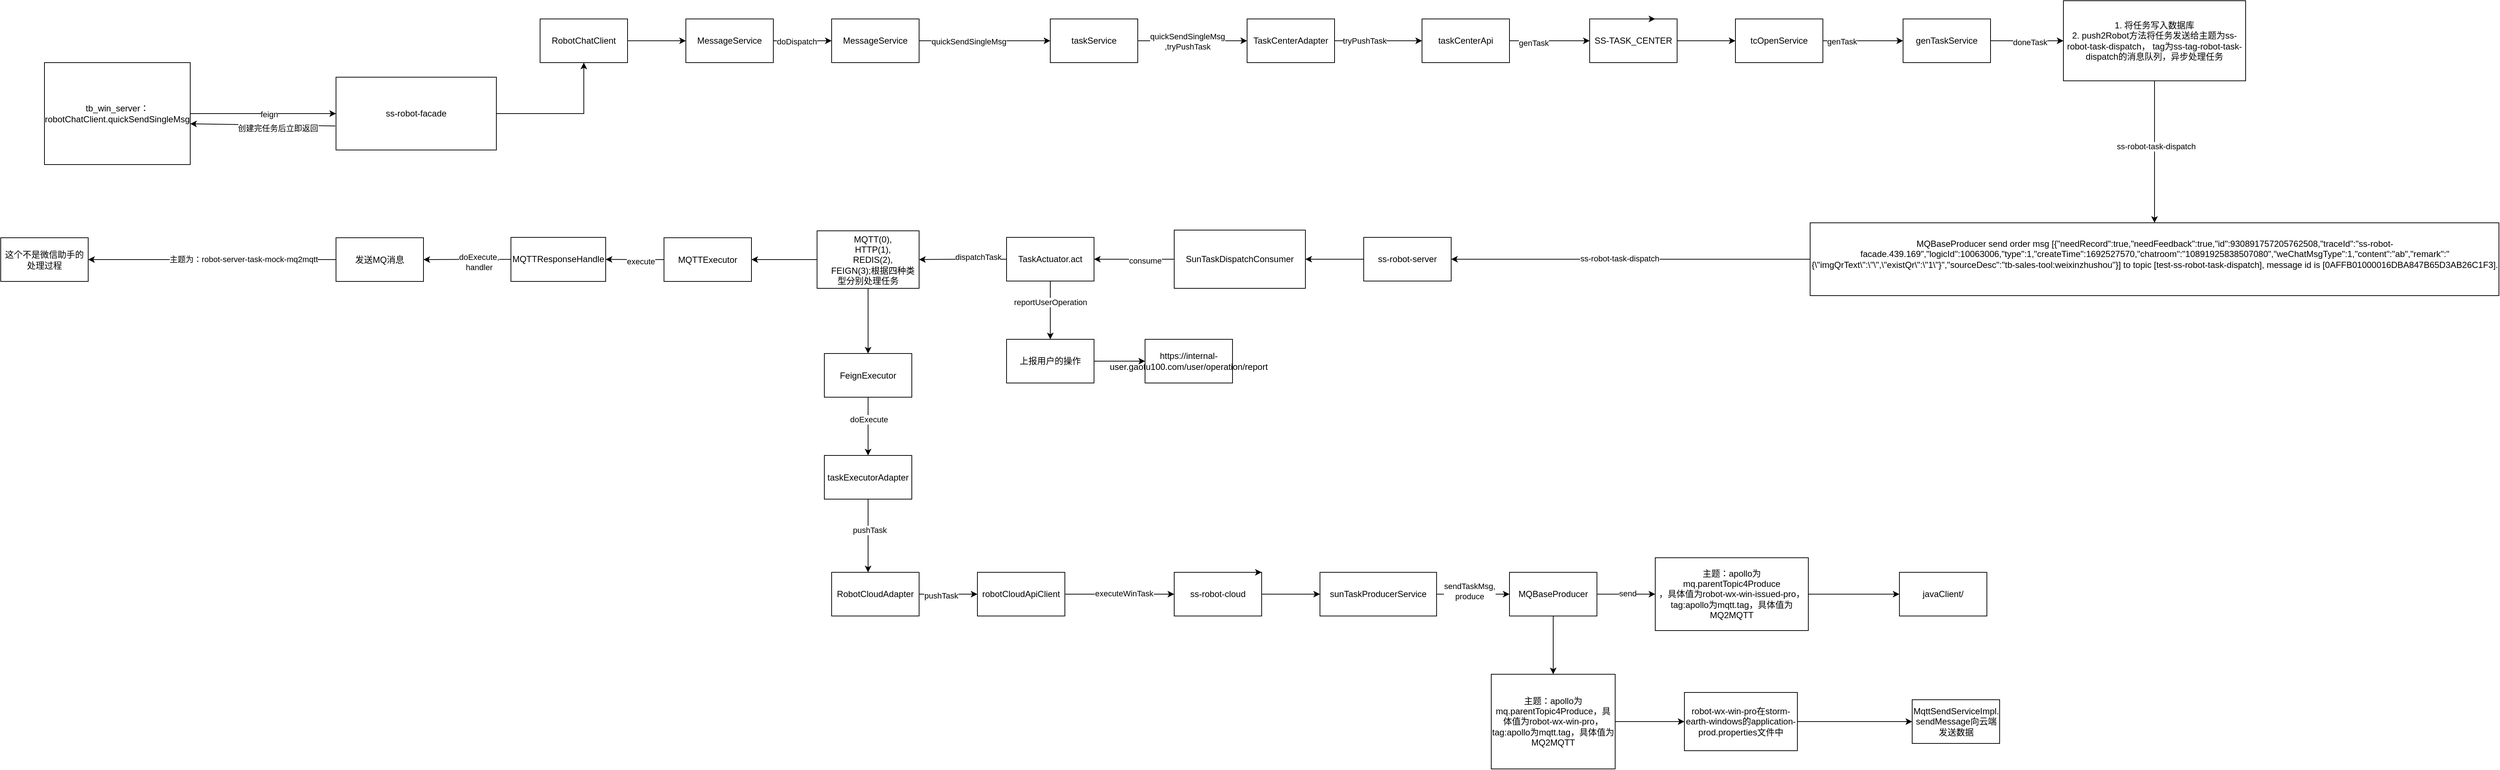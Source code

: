 <mxfile version="21.6.8" type="github">
  <diagram name="第 1 页" id="J8AwHqCBefN4a8W1EPn6">
    <mxGraphModel dx="1674" dy="799" grid="1" gridSize="10" guides="1" tooltips="1" connect="1" arrows="1" fold="1" page="1" pageScale="1" pageWidth="1169" pageHeight="827" math="0" shadow="0">
      <root>
        <mxCell id="0" />
        <mxCell id="1" parent="0" />
        <mxCell id="CwKObZl5wt-i1WYEYqwP-4" value="" style="edgeStyle=orthogonalEdgeStyle;rounded=0;orthogonalLoop=1;jettySize=auto;html=1;" edge="1" parent="1" source="CwKObZl5wt-i1WYEYqwP-1" target="CwKObZl5wt-i1WYEYqwP-3">
          <mxGeometry relative="1" as="geometry" />
        </mxCell>
        <mxCell id="CwKObZl5wt-i1WYEYqwP-5" value="feign" style="edgeLabel;html=1;align=center;verticalAlign=middle;resizable=0;points=[];" vertex="1" connectable="0" parent="CwKObZl5wt-i1WYEYqwP-4">
          <mxGeometry x="0.075" y="-1" relative="1" as="geometry">
            <mxPoint as="offset" />
          </mxGeometry>
        </mxCell>
        <mxCell id="CwKObZl5wt-i1WYEYqwP-1" value="tb_win_server：robotChatClient.quickSendSingleMsg" style="rounded=0;whiteSpace=wrap;html=1;" vertex="1" parent="1">
          <mxGeometry x="80" y="110" width="200" height="140" as="geometry" />
        </mxCell>
        <mxCell id="CwKObZl5wt-i1WYEYqwP-13" value="" style="edgeStyle=orthogonalEdgeStyle;rounded=0;orthogonalLoop=1;jettySize=auto;html=1;" edge="1" parent="1" source="CwKObZl5wt-i1WYEYqwP-3" target="CwKObZl5wt-i1WYEYqwP-12">
          <mxGeometry relative="1" as="geometry" />
        </mxCell>
        <mxCell id="CwKObZl5wt-i1WYEYqwP-3" value="ss-robot-facade" style="whiteSpace=wrap;html=1;rounded=0;" vertex="1" parent="1">
          <mxGeometry x="480" y="130" width="220" height="100" as="geometry" />
        </mxCell>
        <mxCell id="CwKObZl5wt-i1WYEYqwP-8" value="" style="endArrow=classic;html=1;rounded=0;entryX=1.01;entryY=0.6;entryDx=0;entryDy=0;entryPerimeter=0;exitX=-0.005;exitY=0.67;exitDx=0;exitDy=0;exitPerimeter=0;" edge="1" parent="1" source="CwKObZl5wt-i1WYEYqwP-3">
          <mxGeometry width="50" height="50" relative="1" as="geometry">
            <mxPoint x="410" y="194" as="sourcePoint" />
            <mxPoint x="280" y="194" as="targetPoint" />
          </mxGeometry>
        </mxCell>
        <mxCell id="CwKObZl5wt-i1WYEYqwP-9" value="创建完任务后立即返回" style="edgeLabel;html=1;align=center;verticalAlign=middle;resizable=0;points=[];" vertex="1" connectable="0" parent="CwKObZl5wt-i1WYEYqwP-8">
          <mxGeometry x="-0.2" y="4" relative="1" as="geometry">
            <mxPoint as="offset" />
          </mxGeometry>
        </mxCell>
        <mxCell id="CwKObZl5wt-i1WYEYqwP-15" value="" style="edgeStyle=orthogonalEdgeStyle;rounded=0;orthogonalLoop=1;jettySize=auto;html=1;" edge="1" parent="1" source="CwKObZl5wt-i1WYEYqwP-12" target="CwKObZl5wt-i1WYEYqwP-14">
          <mxGeometry relative="1" as="geometry" />
        </mxCell>
        <mxCell id="CwKObZl5wt-i1WYEYqwP-12" value="RobotChatClient" style="whiteSpace=wrap;html=1;rounded=0;" vertex="1" parent="1">
          <mxGeometry x="760" y="50" width="120" height="60" as="geometry" />
        </mxCell>
        <mxCell id="CwKObZl5wt-i1WYEYqwP-17" value="" style="edgeStyle=orthogonalEdgeStyle;rounded=0;orthogonalLoop=1;jettySize=auto;html=1;" edge="1" parent="1" source="CwKObZl5wt-i1WYEYqwP-14" target="CwKObZl5wt-i1WYEYqwP-16">
          <mxGeometry relative="1" as="geometry" />
        </mxCell>
        <mxCell id="CwKObZl5wt-i1WYEYqwP-18" value="doDispatch" style="edgeLabel;html=1;align=center;verticalAlign=middle;resizable=0;points=[];" vertex="1" connectable="0" parent="CwKObZl5wt-i1WYEYqwP-17">
          <mxGeometry x="-0.2" y="-1" relative="1" as="geometry">
            <mxPoint as="offset" />
          </mxGeometry>
        </mxCell>
        <mxCell id="CwKObZl5wt-i1WYEYqwP-14" value="MessageService" style="whiteSpace=wrap;html=1;rounded=0;" vertex="1" parent="1">
          <mxGeometry x="960" y="50" width="120" height="60" as="geometry" />
        </mxCell>
        <mxCell id="CwKObZl5wt-i1WYEYqwP-20" value="" style="edgeStyle=orthogonalEdgeStyle;rounded=0;orthogonalLoop=1;jettySize=auto;html=1;" edge="1" parent="1" source="CwKObZl5wt-i1WYEYqwP-16" target="CwKObZl5wt-i1WYEYqwP-19">
          <mxGeometry relative="1" as="geometry" />
        </mxCell>
        <mxCell id="CwKObZl5wt-i1WYEYqwP-21" value="quickSendSingleMsg" style="edgeLabel;html=1;align=center;verticalAlign=middle;resizable=0;points=[];" vertex="1" connectable="0" parent="CwKObZl5wt-i1WYEYqwP-20">
          <mxGeometry x="-0.25" y="-1" relative="1" as="geometry">
            <mxPoint as="offset" />
          </mxGeometry>
        </mxCell>
        <mxCell id="CwKObZl5wt-i1WYEYqwP-16" value="MessageService" style="whiteSpace=wrap;html=1;rounded=0;" vertex="1" parent="1">
          <mxGeometry x="1160" y="50" width="120" height="60" as="geometry" />
        </mxCell>
        <mxCell id="CwKObZl5wt-i1WYEYqwP-23" value="" style="edgeStyle=orthogonalEdgeStyle;rounded=0;orthogonalLoop=1;jettySize=auto;html=1;" edge="1" parent="1" source="CwKObZl5wt-i1WYEYqwP-19" target="CwKObZl5wt-i1WYEYqwP-22">
          <mxGeometry relative="1" as="geometry" />
        </mxCell>
        <mxCell id="CwKObZl5wt-i1WYEYqwP-24" value="quickSendSingleMsg&lt;br&gt;,tryPushTask" style="edgeLabel;html=1;align=center;verticalAlign=middle;resizable=0;points=[];" vertex="1" connectable="0" parent="CwKObZl5wt-i1WYEYqwP-23">
          <mxGeometry x="-0.1" y="-1" relative="1" as="geometry">
            <mxPoint as="offset" />
          </mxGeometry>
        </mxCell>
        <mxCell id="CwKObZl5wt-i1WYEYqwP-19" value="taskService" style="whiteSpace=wrap;html=1;rounded=0;" vertex="1" parent="1">
          <mxGeometry x="1460" y="50" width="120" height="60" as="geometry" />
        </mxCell>
        <mxCell id="CwKObZl5wt-i1WYEYqwP-28" value="" style="edgeStyle=orthogonalEdgeStyle;rounded=0;orthogonalLoop=1;jettySize=auto;html=1;" edge="1" parent="1" source="CwKObZl5wt-i1WYEYqwP-22" target="CwKObZl5wt-i1WYEYqwP-27">
          <mxGeometry relative="1" as="geometry" />
        </mxCell>
        <mxCell id="CwKObZl5wt-i1WYEYqwP-29" value="tryPushTask" style="edgeLabel;html=1;align=center;verticalAlign=middle;resizable=0;points=[];" vertex="1" connectable="0" parent="CwKObZl5wt-i1WYEYqwP-28">
          <mxGeometry x="-0.325" relative="1" as="geometry">
            <mxPoint as="offset" />
          </mxGeometry>
        </mxCell>
        <mxCell id="CwKObZl5wt-i1WYEYqwP-22" value="TaskCenterAdapter" style="whiteSpace=wrap;html=1;rounded=0;" vertex="1" parent="1">
          <mxGeometry x="1730" y="50" width="120" height="60" as="geometry" />
        </mxCell>
        <mxCell id="CwKObZl5wt-i1WYEYqwP-31" value="" style="edgeStyle=orthogonalEdgeStyle;rounded=0;orthogonalLoop=1;jettySize=auto;html=1;" edge="1" parent="1" source="CwKObZl5wt-i1WYEYqwP-27" target="CwKObZl5wt-i1WYEYqwP-30">
          <mxGeometry relative="1" as="geometry" />
        </mxCell>
        <mxCell id="CwKObZl5wt-i1WYEYqwP-32" value="genTask" style="edgeLabel;html=1;align=center;verticalAlign=middle;resizable=0;points=[];" vertex="1" connectable="0" parent="CwKObZl5wt-i1WYEYqwP-31">
          <mxGeometry x="-0.4" y="-3" relative="1" as="geometry">
            <mxPoint as="offset" />
          </mxGeometry>
        </mxCell>
        <mxCell id="CwKObZl5wt-i1WYEYqwP-27" value="taskCenterApi" style="whiteSpace=wrap;html=1;rounded=0;" vertex="1" parent="1">
          <mxGeometry x="1970" y="50" width="120" height="60" as="geometry" />
        </mxCell>
        <mxCell id="CwKObZl5wt-i1WYEYqwP-35" value="" style="edgeStyle=orthogonalEdgeStyle;rounded=0;orthogonalLoop=1;jettySize=auto;html=1;" edge="1" parent="1" source="CwKObZl5wt-i1WYEYqwP-30" target="CwKObZl5wt-i1WYEYqwP-34">
          <mxGeometry relative="1" as="geometry" />
        </mxCell>
        <mxCell id="CwKObZl5wt-i1WYEYqwP-30" value="SS-TASK_CENTER" style="whiteSpace=wrap;html=1;rounded=0;" vertex="1" parent="1">
          <mxGeometry x="2200" y="50" width="120" height="60" as="geometry" />
        </mxCell>
        <mxCell id="CwKObZl5wt-i1WYEYqwP-33" style="edgeStyle=orthogonalEdgeStyle;rounded=0;orthogonalLoop=1;jettySize=auto;html=1;exitX=0.5;exitY=0;exitDx=0;exitDy=0;entryX=0.75;entryY=0;entryDx=0;entryDy=0;" edge="1" parent="1" source="CwKObZl5wt-i1WYEYqwP-30" target="CwKObZl5wt-i1WYEYqwP-30">
          <mxGeometry relative="1" as="geometry" />
        </mxCell>
        <mxCell id="CwKObZl5wt-i1WYEYqwP-37" value="" style="edgeStyle=orthogonalEdgeStyle;rounded=0;orthogonalLoop=1;jettySize=auto;html=1;" edge="1" parent="1" source="CwKObZl5wt-i1WYEYqwP-34" target="CwKObZl5wt-i1WYEYqwP-36">
          <mxGeometry relative="1" as="geometry" />
        </mxCell>
        <mxCell id="CwKObZl5wt-i1WYEYqwP-38" value="genTask" style="edgeLabel;html=1;align=center;verticalAlign=middle;resizable=0;points=[];" vertex="1" connectable="0" parent="CwKObZl5wt-i1WYEYqwP-37">
          <mxGeometry x="-0.525" y="-1" relative="1" as="geometry">
            <mxPoint as="offset" />
          </mxGeometry>
        </mxCell>
        <mxCell id="CwKObZl5wt-i1WYEYqwP-34" value="tcOpenService" style="whiteSpace=wrap;html=1;rounded=0;" vertex="1" parent="1">
          <mxGeometry x="2400" y="50" width="120" height="60" as="geometry" />
        </mxCell>
        <mxCell id="CwKObZl5wt-i1WYEYqwP-40" value="" style="edgeStyle=orthogonalEdgeStyle;rounded=0;orthogonalLoop=1;jettySize=auto;html=1;" edge="1" parent="1" source="CwKObZl5wt-i1WYEYqwP-36" target="CwKObZl5wt-i1WYEYqwP-39">
          <mxGeometry relative="1" as="geometry" />
        </mxCell>
        <mxCell id="CwKObZl5wt-i1WYEYqwP-41" value="doneTask" style="edgeLabel;html=1;align=center;verticalAlign=middle;resizable=0;points=[];" vertex="1" connectable="0" parent="CwKObZl5wt-i1WYEYqwP-40">
          <mxGeometry x="0.075" y="-2" relative="1" as="geometry">
            <mxPoint as="offset" />
          </mxGeometry>
        </mxCell>
        <mxCell id="CwKObZl5wt-i1WYEYqwP-36" value="genTaskService" style="whiteSpace=wrap;html=1;rounded=0;" vertex="1" parent="1">
          <mxGeometry x="2630" y="50" width="120" height="60" as="geometry" />
        </mxCell>
        <mxCell id="CwKObZl5wt-i1WYEYqwP-43" value="" style="edgeStyle=orthogonalEdgeStyle;rounded=0;orthogonalLoop=1;jettySize=auto;html=1;" edge="1" parent="1" source="CwKObZl5wt-i1WYEYqwP-39" target="CwKObZl5wt-i1WYEYqwP-42">
          <mxGeometry relative="1" as="geometry" />
        </mxCell>
        <mxCell id="CwKObZl5wt-i1WYEYqwP-44" value="ss-robot-task-dispatch" style="edgeLabel;html=1;align=center;verticalAlign=middle;resizable=0;points=[];" vertex="1" connectable="0" parent="CwKObZl5wt-i1WYEYqwP-43">
          <mxGeometry x="-0.077" y="2" relative="1" as="geometry">
            <mxPoint as="offset" />
          </mxGeometry>
        </mxCell>
        <mxCell id="CwKObZl5wt-i1WYEYqwP-39" value="1. 将任务写入数据库&lt;br&gt;2.&amp;nbsp;push2Robot方法将任务发送给主题为ss-robot-task-dispatch， tag为ss-tag-robot-task-dispatch的消息队列，异步处理任务" style="whiteSpace=wrap;html=1;rounded=0;" vertex="1" parent="1">
          <mxGeometry x="2850" y="25" width="250" height="110" as="geometry" />
        </mxCell>
        <mxCell id="CwKObZl5wt-i1WYEYqwP-46" value="" style="edgeStyle=orthogonalEdgeStyle;rounded=0;orthogonalLoop=1;jettySize=auto;html=1;" edge="1" parent="1" source="CwKObZl5wt-i1WYEYqwP-42" target="CwKObZl5wt-i1WYEYqwP-45">
          <mxGeometry relative="1" as="geometry" />
        </mxCell>
        <mxCell id="CwKObZl5wt-i1WYEYqwP-49" value="ss-robot-task-dispatch" style="edgeLabel;html=1;align=center;verticalAlign=middle;resizable=0;points=[];" vertex="1" connectable="0" parent="CwKObZl5wt-i1WYEYqwP-46">
          <mxGeometry x="0.062" y="-1" relative="1" as="geometry">
            <mxPoint as="offset" />
          </mxGeometry>
        </mxCell>
        <mxCell id="CwKObZl5wt-i1WYEYqwP-42" value="&lt;div&gt;MQBaseProducer send order msg [{&quot;needRecord&quot;:true,&quot;needFeedback&quot;:true,&quot;id&quot;:930891757205762508,&quot;traceId&quot;:&quot;ss-robot-facade.439.169&quot;,&quot;logicId&quot;:10063006,&quot;type&quot;:1,&quot;createTime&quot;:1692527570,&quot;chatroom&quot;:&quot;10891925838507080&quot;,&quot;weChatMsgType&quot;:1,&quot;content&quot;:&quot;ab&quot;,&quot;remark&quot;:&quot;{\&quot;imgQrText\&quot;:\&quot;\&quot;,\&quot;existQr\&quot;:\&quot;1\&quot;}&quot;,&quot;sourceDesc&quot;:&quot;tb-sales-tool:weixinzhushou&quot;}] to topic [test-ss-robot-task-dispatch], message id is [0AFFB01000016DBA847B65D3AB26C1F3].&lt;/div&gt;&lt;div&gt;&lt;br&gt;&lt;/div&gt;" style="whiteSpace=wrap;html=1;rounded=0;" vertex="1" parent="1">
          <mxGeometry x="2502.5" y="330" width="945" height="100" as="geometry" />
        </mxCell>
        <mxCell id="CwKObZl5wt-i1WYEYqwP-48" value="" style="edgeStyle=orthogonalEdgeStyle;rounded=0;orthogonalLoop=1;jettySize=auto;html=1;" edge="1" parent="1" source="CwKObZl5wt-i1WYEYqwP-45" target="CwKObZl5wt-i1WYEYqwP-47">
          <mxGeometry relative="1" as="geometry" />
        </mxCell>
        <mxCell id="CwKObZl5wt-i1WYEYqwP-45" value="ss-robot-server" style="whiteSpace=wrap;html=1;rounded=0;" vertex="1" parent="1">
          <mxGeometry x="1890" y="350" width="120" height="60" as="geometry" />
        </mxCell>
        <mxCell id="CwKObZl5wt-i1WYEYqwP-51" value="" style="edgeStyle=orthogonalEdgeStyle;rounded=0;orthogonalLoop=1;jettySize=auto;html=1;" edge="1" parent="1" source="CwKObZl5wt-i1WYEYqwP-47" target="CwKObZl5wt-i1WYEYqwP-50">
          <mxGeometry relative="1" as="geometry" />
        </mxCell>
        <mxCell id="CwKObZl5wt-i1WYEYqwP-52" value="consume" style="edgeLabel;html=1;align=center;verticalAlign=middle;resizable=0;points=[];" vertex="1" connectable="0" parent="CwKObZl5wt-i1WYEYqwP-51">
          <mxGeometry x="-0.273" y="2" relative="1" as="geometry">
            <mxPoint as="offset" />
          </mxGeometry>
        </mxCell>
        <mxCell id="CwKObZl5wt-i1WYEYqwP-47" value="SunTaskDispatchConsumer" style="whiteSpace=wrap;html=1;rounded=0;" vertex="1" parent="1">
          <mxGeometry x="1630" y="340" width="180" height="80" as="geometry" />
        </mxCell>
        <mxCell id="CwKObZl5wt-i1WYEYqwP-54" value="" style="edgeStyle=orthogonalEdgeStyle;rounded=0;orthogonalLoop=1;jettySize=auto;html=1;" edge="1" parent="1" source="CwKObZl5wt-i1WYEYqwP-50" target="CwKObZl5wt-i1WYEYqwP-53">
          <mxGeometry relative="1" as="geometry" />
        </mxCell>
        <mxCell id="CwKObZl5wt-i1WYEYqwP-55" value="dispatchTask" style="edgeLabel;html=1;align=center;verticalAlign=middle;resizable=0;points=[];" vertex="1" connectable="0" parent="CwKObZl5wt-i1WYEYqwP-54">
          <mxGeometry x="-0.35" y="-3" relative="1" as="geometry">
            <mxPoint as="offset" />
          </mxGeometry>
        </mxCell>
        <mxCell id="CwKObZl5wt-i1WYEYqwP-65" value="" style="edgeStyle=orthogonalEdgeStyle;rounded=0;orthogonalLoop=1;jettySize=auto;html=1;" edge="1" parent="1" source="CwKObZl5wt-i1WYEYqwP-50" target="CwKObZl5wt-i1WYEYqwP-64">
          <mxGeometry relative="1" as="geometry" />
        </mxCell>
        <mxCell id="CwKObZl5wt-i1WYEYqwP-66" value="reportUserOperation" style="edgeLabel;html=1;align=center;verticalAlign=middle;resizable=0;points=[];" vertex="1" connectable="0" parent="CwKObZl5wt-i1WYEYqwP-65">
          <mxGeometry x="-0.275" relative="1" as="geometry">
            <mxPoint as="offset" />
          </mxGeometry>
        </mxCell>
        <mxCell id="CwKObZl5wt-i1WYEYqwP-50" value="TaskActuator.act" style="whiteSpace=wrap;html=1;rounded=0;" vertex="1" parent="1">
          <mxGeometry x="1400" y="350" width="120" height="60" as="geometry" />
        </mxCell>
        <mxCell id="CwKObZl5wt-i1WYEYqwP-57" value="" style="edgeStyle=orthogonalEdgeStyle;rounded=0;orthogonalLoop=1;jettySize=auto;html=1;" edge="1" parent="1" source="CwKObZl5wt-i1WYEYqwP-53" target="CwKObZl5wt-i1WYEYqwP-56">
          <mxGeometry relative="1" as="geometry" />
        </mxCell>
        <mxCell id="CwKObZl5wt-i1WYEYqwP-79" value="" style="edgeStyle=orthogonalEdgeStyle;rounded=0;orthogonalLoop=1;jettySize=auto;html=1;" edge="1" parent="1" source="CwKObZl5wt-i1WYEYqwP-53" target="CwKObZl5wt-i1WYEYqwP-78">
          <mxGeometry relative="1" as="geometry" />
        </mxCell>
        <mxCell id="CwKObZl5wt-i1WYEYqwP-53" value="&lt;div&gt;&amp;nbsp; &amp;nbsp; MQTT(0),&lt;/div&gt;&lt;div&gt;&amp;nbsp; &amp;nbsp; HTTP(1),&lt;/div&gt;&lt;div&gt;&amp;nbsp; &amp;nbsp; REDIS(2),&lt;/div&gt;&lt;div&gt;&amp;nbsp; &amp;nbsp; FEIGN(3);根据四种类型分别处理任务&lt;/div&gt;" style="whiteSpace=wrap;html=1;rounded=0;" vertex="1" parent="1">
          <mxGeometry x="1140" y="341" width="140" height="79" as="geometry" />
        </mxCell>
        <mxCell id="CwKObZl5wt-i1WYEYqwP-59" value="" style="edgeStyle=orthogonalEdgeStyle;rounded=0;orthogonalLoop=1;jettySize=auto;html=1;" edge="1" parent="1" source="CwKObZl5wt-i1WYEYqwP-56" target="CwKObZl5wt-i1WYEYqwP-58">
          <mxGeometry relative="1" as="geometry" />
        </mxCell>
        <mxCell id="CwKObZl5wt-i1WYEYqwP-60" value="execute" style="edgeLabel;html=1;align=center;verticalAlign=middle;resizable=0;points=[];" vertex="1" connectable="0" parent="CwKObZl5wt-i1WYEYqwP-59">
          <mxGeometry x="-0.2" y="2" relative="1" as="geometry">
            <mxPoint as="offset" />
          </mxGeometry>
        </mxCell>
        <mxCell id="CwKObZl5wt-i1WYEYqwP-56" value="MQTTExecutor" style="whiteSpace=wrap;html=1;rounded=0;" vertex="1" parent="1">
          <mxGeometry x="930" y="350.5" width="120" height="60" as="geometry" />
        </mxCell>
        <mxCell id="CwKObZl5wt-i1WYEYqwP-62" value="" style="edgeStyle=orthogonalEdgeStyle;rounded=0;orthogonalLoop=1;jettySize=auto;html=1;" edge="1" parent="1" source="CwKObZl5wt-i1WYEYqwP-58" target="CwKObZl5wt-i1WYEYqwP-61">
          <mxGeometry relative="1" as="geometry" />
        </mxCell>
        <mxCell id="CwKObZl5wt-i1WYEYqwP-63" value="doExecute,&lt;br&gt;handler" style="edgeLabel;html=1;align=center;verticalAlign=middle;resizable=0;points=[];" vertex="1" connectable="0" parent="CwKObZl5wt-i1WYEYqwP-62">
          <mxGeometry x="-0.259" y="3" relative="1" as="geometry">
            <mxPoint as="offset" />
          </mxGeometry>
        </mxCell>
        <mxCell id="CwKObZl5wt-i1WYEYqwP-58" value="MQTTResponseHandle" style="whiteSpace=wrap;html=1;rounded=0;" vertex="1" parent="1">
          <mxGeometry x="720" y="350" width="130" height="60.5" as="geometry" />
        </mxCell>
        <mxCell id="CwKObZl5wt-i1WYEYqwP-70" value="" style="edgeStyle=orthogonalEdgeStyle;rounded=0;orthogonalLoop=1;jettySize=auto;html=1;" edge="1" parent="1" source="CwKObZl5wt-i1WYEYqwP-61" target="CwKObZl5wt-i1WYEYqwP-69">
          <mxGeometry relative="1" as="geometry" />
        </mxCell>
        <mxCell id="CwKObZl5wt-i1WYEYqwP-71" value="主题为：robot-server-task-mock-mq2mqtt" style="edgeLabel;html=1;align=center;verticalAlign=middle;resizable=0;points=[];" vertex="1" connectable="0" parent="CwKObZl5wt-i1WYEYqwP-70">
          <mxGeometry x="-0.25" y="-1" relative="1" as="geometry">
            <mxPoint as="offset" />
          </mxGeometry>
        </mxCell>
        <mxCell id="CwKObZl5wt-i1WYEYqwP-61" value="发送MQ消息" style="whiteSpace=wrap;html=1;rounded=0;" vertex="1" parent="1">
          <mxGeometry x="480" y="350.5" width="120" height="60" as="geometry" />
        </mxCell>
        <mxCell id="CwKObZl5wt-i1WYEYqwP-68" value="" style="edgeStyle=orthogonalEdgeStyle;rounded=0;orthogonalLoop=1;jettySize=auto;html=1;" edge="1" parent="1" source="CwKObZl5wt-i1WYEYqwP-64" target="CwKObZl5wt-i1WYEYqwP-67">
          <mxGeometry relative="1" as="geometry" />
        </mxCell>
        <mxCell id="CwKObZl5wt-i1WYEYqwP-64" value="上报用户的操作" style="whiteSpace=wrap;html=1;rounded=0;" vertex="1" parent="1">
          <mxGeometry x="1400" y="490" width="120" height="60" as="geometry" />
        </mxCell>
        <mxCell id="CwKObZl5wt-i1WYEYqwP-67" value="https://internal-user.gaotu100.com/user/operation/report" style="whiteSpace=wrap;html=1;rounded=0;" vertex="1" parent="1">
          <mxGeometry x="1590" y="490" width="120" height="60" as="geometry" />
        </mxCell>
        <mxCell id="CwKObZl5wt-i1WYEYqwP-69" value="这个不是微信助手的处理过程" style="whiteSpace=wrap;html=1;rounded=0;" vertex="1" parent="1">
          <mxGeometry x="20" y="350.5" width="120" height="60" as="geometry" />
        </mxCell>
        <mxCell id="CwKObZl5wt-i1WYEYqwP-82" value="" style="edgeStyle=orthogonalEdgeStyle;rounded=0;orthogonalLoop=1;jettySize=auto;html=1;" edge="1" parent="1" source="CwKObZl5wt-i1WYEYqwP-78" target="CwKObZl5wt-i1WYEYqwP-81">
          <mxGeometry relative="1" as="geometry" />
        </mxCell>
        <mxCell id="CwKObZl5wt-i1WYEYqwP-83" value="doExecute" style="edgeLabel;html=1;align=center;verticalAlign=middle;resizable=0;points=[];" vertex="1" connectable="0" parent="CwKObZl5wt-i1WYEYqwP-82">
          <mxGeometry x="-0.237" y="1" relative="1" as="geometry">
            <mxPoint as="offset" />
          </mxGeometry>
        </mxCell>
        <mxCell id="CwKObZl5wt-i1WYEYqwP-78" value="FeignExecutor" style="whiteSpace=wrap;html=1;rounded=0;" vertex="1" parent="1">
          <mxGeometry x="1150" y="509.5" width="120" height="60" as="geometry" />
        </mxCell>
        <mxCell id="CwKObZl5wt-i1WYEYqwP-84" value="" style="edgeStyle=orthogonalEdgeStyle;rounded=0;orthogonalLoop=1;jettySize=auto;html=1;" edge="1" parent="1" source="CwKObZl5wt-i1WYEYqwP-81">
          <mxGeometry relative="1" as="geometry">
            <mxPoint x="1210" y="810" as="targetPoint" />
          </mxGeometry>
        </mxCell>
        <mxCell id="CwKObZl5wt-i1WYEYqwP-85" value="pushTask" style="edgeLabel;html=1;align=center;verticalAlign=middle;resizable=0;points=[];" vertex="1" connectable="0" parent="CwKObZl5wt-i1WYEYqwP-84">
          <mxGeometry x="-0.154" y="2" relative="1" as="geometry">
            <mxPoint as="offset" />
          </mxGeometry>
        </mxCell>
        <mxCell id="CwKObZl5wt-i1WYEYqwP-81" value="taskExecutorAdapter" style="whiteSpace=wrap;html=1;rounded=0;" vertex="1" parent="1">
          <mxGeometry x="1150" y="649.5" width="120" height="60" as="geometry" />
        </mxCell>
        <mxCell id="CwKObZl5wt-i1WYEYqwP-89" value="" style="edgeStyle=orthogonalEdgeStyle;rounded=0;orthogonalLoop=1;jettySize=auto;html=1;" edge="1" parent="1" source="CwKObZl5wt-i1WYEYqwP-86" target="CwKObZl5wt-i1WYEYqwP-88">
          <mxGeometry relative="1" as="geometry" />
        </mxCell>
        <mxCell id="CwKObZl5wt-i1WYEYqwP-90" value="pushTask" style="edgeLabel;html=1;align=center;verticalAlign=middle;resizable=0;points=[];" vertex="1" connectable="0" parent="CwKObZl5wt-i1WYEYqwP-89">
          <mxGeometry x="-0.25" y="-2" relative="1" as="geometry">
            <mxPoint as="offset" />
          </mxGeometry>
        </mxCell>
        <mxCell id="CwKObZl5wt-i1WYEYqwP-86" value="RobotCloudAdapter" style="whiteSpace=wrap;html=1;rounded=0;" vertex="1" parent="1">
          <mxGeometry x="1160" y="810" width="120" height="60" as="geometry" />
        </mxCell>
        <mxCell id="CwKObZl5wt-i1WYEYqwP-94" value="" style="edgeStyle=orthogonalEdgeStyle;rounded=0;orthogonalLoop=1;jettySize=auto;html=1;" edge="1" parent="1" source="CwKObZl5wt-i1WYEYqwP-88" target="CwKObZl5wt-i1WYEYqwP-93">
          <mxGeometry relative="1" as="geometry" />
        </mxCell>
        <mxCell id="CwKObZl5wt-i1WYEYqwP-95" value="executeWinTask" style="edgeLabel;html=1;align=center;verticalAlign=middle;resizable=0;points=[];" vertex="1" connectable="0" parent="CwKObZl5wt-i1WYEYqwP-94">
          <mxGeometry x="0.075" y="1" relative="1" as="geometry">
            <mxPoint as="offset" />
          </mxGeometry>
        </mxCell>
        <mxCell id="CwKObZl5wt-i1WYEYqwP-88" value="robotCloudApiClient" style="whiteSpace=wrap;html=1;rounded=0;" vertex="1" parent="1">
          <mxGeometry x="1360" y="810" width="120" height="60" as="geometry" />
        </mxCell>
        <mxCell id="CwKObZl5wt-i1WYEYqwP-98" value="" style="edgeStyle=orthogonalEdgeStyle;rounded=0;orthogonalLoop=1;jettySize=auto;html=1;" edge="1" parent="1" source="CwKObZl5wt-i1WYEYqwP-93" target="CwKObZl5wt-i1WYEYqwP-97">
          <mxGeometry relative="1" as="geometry" />
        </mxCell>
        <mxCell id="CwKObZl5wt-i1WYEYqwP-93" value="ss-robot-cloud" style="whiteSpace=wrap;html=1;rounded=0;" vertex="1" parent="1">
          <mxGeometry x="1630" y="810" width="120" height="60" as="geometry" />
        </mxCell>
        <mxCell id="CwKObZl5wt-i1WYEYqwP-96" style="edgeStyle=orthogonalEdgeStyle;rounded=0;orthogonalLoop=1;jettySize=auto;html=1;exitX=0.75;exitY=0;exitDx=0;exitDy=0;entryX=1;entryY=0;entryDx=0;entryDy=0;" edge="1" parent="1" source="CwKObZl5wt-i1WYEYqwP-93" target="CwKObZl5wt-i1WYEYqwP-93">
          <mxGeometry relative="1" as="geometry" />
        </mxCell>
        <mxCell id="CwKObZl5wt-i1WYEYqwP-100" value="" style="edgeStyle=orthogonalEdgeStyle;rounded=0;orthogonalLoop=1;jettySize=auto;html=1;" edge="1" parent="1" source="CwKObZl5wt-i1WYEYqwP-97" target="CwKObZl5wt-i1WYEYqwP-99">
          <mxGeometry relative="1" as="geometry" />
        </mxCell>
        <mxCell id="CwKObZl5wt-i1WYEYqwP-101" value="sendTaskMsg,&lt;br&gt;produce" style="edgeLabel;html=1;align=center;verticalAlign=middle;resizable=0;points=[];" vertex="1" connectable="0" parent="CwKObZl5wt-i1WYEYqwP-100">
          <mxGeometry x="-0.1" y="4" relative="1" as="geometry">
            <mxPoint as="offset" />
          </mxGeometry>
        </mxCell>
        <mxCell id="CwKObZl5wt-i1WYEYqwP-97" value="sunTaskProducerService" style="whiteSpace=wrap;html=1;rounded=0;" vertex="1" parent="1">
          <mxGeometry x="1830" y="810" width="160" height="60" as="geometry" />
        </mxCell>
        <mxCell id="CwKObZl5wt-i1WYEYqwP-103" value="" style="edgeStyle=orthogonalEdgeStyle;rounded=0;orthogonalLoop=1;jettySize=auto;html=1;" edge="1" parent="1" source="CwKObZl5wt-i1WYEYqwP-99" target="CwKObZl5wt-i1WYEYqwP-102">
          <mxGeometry relative="1" as="geometry" />
        </mxCell>
        <mxCell id="CwKObZl5wt-i1WYEYqwP-104" value="send" style="edgeLabel;html=1;align=center;verticalAlign=middle;resizable=0;points=[];" vertex="1" connectable="0" parent="CwKObZl5wt-i1WYEYqwP-103">
          <mxGeometry x="0.05" y="1" relative="1" as="geometry">
            <mxPoint as="offset" />
          </mxGeometry>
        </mxCell>
        <mxCell id="CwKObZl5wt-i1WYEYqwP-112" value="" style="edgeStyle=orthogonalEdgeStyle;rounded=0;orthogonalLoop=1;jettySize=auto;html=1;" edge="1" parent="1" source="CwKObZl5wt-i1WYEYqwP-99" target="CwKObZl5wt-i1WYEYqwP-111">
          <mxGeometry relative="1" as="geometry" />
        </mxCell>
        <mxCell id="CwKObZl5wt-i1WYEYqwP-99" value="MQBaseProducer" style="whiteSpace=wrap;html=1;rounded=0;" vertex="1" parent="1">
          <mxGeometry x="2090" y="810" width="120" height="60" as="geometry" />
        </mxCell>
        <mxCell id="CwKObZl5wt-i1WYEYqwP-118" value="" style="edgeStyle=orthogonalEdgeStyle;rounded=0;orthogonalLoop=1;jettySize=auto;html=1;" edge="1" parent="1" source="CwKObZl5wt-i1WYEYqwP-102" target="CwKObZl5wt-i1WYEYqwP-117">
          <mxGeometry relative="1" as="geometry" />
        </mxCell>
        <mxCell id="CwKObZl5wt-i1WYEYqwP-102" value="主题：apollo为mq.parentTopic4Produce&lt;br&gt;，具体值为robot-wx-win-issued-pro&lt;span style=&quot;background-color: initial;&quot;&gt;，&lt;/span&gt;&lt;br&gt;tag:apollo为mqtt.tag，具体值为MQ2MQTT" style="whiteSpace=wrap;html=1;rounded=0;" vertex="1" parent="1">
          <mxGeometry x="2290" y="790" width="210" height="100" as="geometry" />
        </mxCell>
        <mxCell id="CwKObZl5wt-i1WYEYqwP-116" value="" style="edgeStyle=orthogonalEdgeStyle;rounded=0;orthogonalLoop=1;jettySize=auto;html=1;" edge="1" parent="1" source="CwKObZl5wt-i1WYEYqwP-111" target="CwKObZl5wt-i1WYEYqwP-114">
          <mxGeometry relative="1" as="geometry" />
        </mxCell>
        <mxCell id="CwKObZl5wt-i1WYEYqwP-111" value="主题：apollo为mq.parentTopic4Produce，具体值为robot-wx-win-pro，&lt;br style=&quot;border-color: var(--border-color);&quot;&gt;tag:apollo为mqtt.tag，具体值为MQ2MQTT" style="whiteSpace=wrap;html=1;rounded=0;" vertex="1" parent="1">
          <mxGeometry x="2065" y="950" width="170" height="130" as="geometry" />
        </mxCell>
        <mxCell id="CwKObZl5wt-i1WYEYqwP-113" value="" style="edgeStyle=orthogonalEdgeStyle;rounded=0;orthogonalLoop=1;jettySize=auto;html=1;" edge="1" parent="1" source="CwKObZl5wt-i1WYEYqwP-114" target="CwKObZl5wt-i1WYEYqwP-115">
          <mxGeometry relative="1" as="geometry" />
        </mxCell>
        <mxCell id="CwKObZl5wt-i1WYEYqwP-114" value="robot-wx-win-pro在storm-earth-windows的application-prod.properties文件中" style="whiteSpace=wrap;html=1;rounded=0;" vertex="1" parent="1">
          <mxGeometry x="2330" y="975" width="155" height="80" as="geometry" />
        </mxCell>
        <mxCell id="CwKObZl5wt-i1WYEYqwP-115" value="MqttSendServiceImpl.&lt;br&gt;sendMessage向云端发送数据" style="whiteSpace=wrap;html=1;rounded=0;" vertex="1" parent="1">
          <mxGeometry x="2642.5" y="985" width="120" height="60" as="geometry" />
        </mxCell>
        <mxCell id="CwKObZl5wt-i1WYEYqwP-117" value="javaClient/" style="whiteSpace=wrap;html=1;rounded=0;" vertex="1" parent="1">
          <mxGeometry x="2625" y="810" width="120" height="60" as="geometry" />
        </mxCell>
      </root>
    </mxGraphModel>
  </diagram>
</mxfile>
